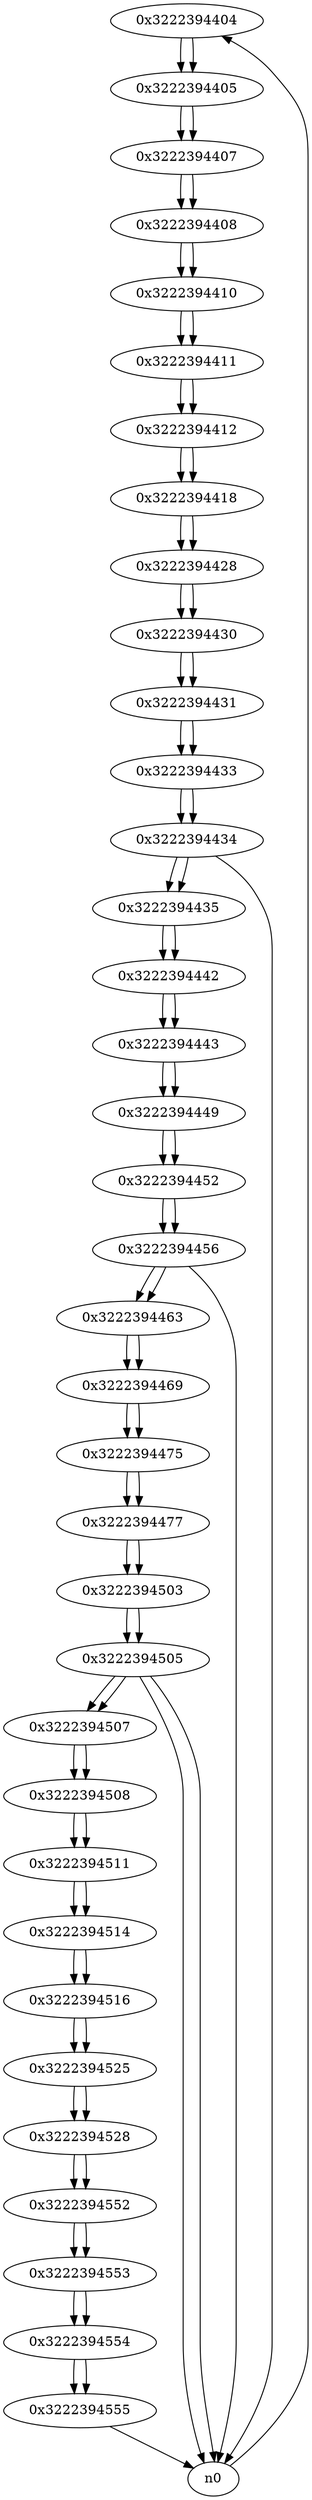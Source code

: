 digraph G{
/* nodes */
  n1 [label="0x3222394404"]
  n2 [label="0x3222394405"]
  n3 [label="0x3222394407"]
  n4 [label="0x3222394408"]
  n5 [label="0x3222394410"]
  n6 [label="0x3222394411"]
  n7 [label="0x3222394412"]
  n8 [label="0x3222394418"]
  n9 [label="0x3222394428"]
  n10 [label="0x3222394430"]
  n11 [label="0x3222394431"]
  n12 [label="0x3222394433"]
  n13 [label="0x3222394434"]
  n14 [label="0x3222394435"]
  n15 [label="0x3222394442"]
  n16 [label="0x3222394443"]
  n17 [label="0x3222394449"]
  n18 [label="0x3222394452"]
  n19 [label="0x3222394456"]
  n20 [label="0x3222394463"]
  n21 [label="0x3222394469"]
  n22 [label="0x3222394475"]
  n23 [label="0x3222394477"]
  n24 [label="0x3222394503"]
  n25 [label="0x3222394505"]
  n26 [label="0x3222394507"]
  n27 [label="0x3222394508"]
  n28 [label="0x3222394511"]
  n29 [label="0x3222394514"]
  n30 [label="0x3222394516"]
  n31 [label="0x3222394525"]
  n32 [label="0x3222394528"]
  n33 [label="0x3222394552"]
  n34 [label="0x3222394553"]
  n35 [label="0x3222394554"]
  n36 [label="0x3222394555"]
/* edges */
n1 -> n2;
n0 -> n1;
n2 -> n3;
n1 -> n2;
n3 -> n4;
n2 -> n3;
n4 -> n5;
n3 -> n4;
n5 -> n6;
n4 -> n5;
n6 -> n7;
n5 -> n6;
n7 -> n8;
n6 -> n7;
n8 -> n9;
n7 -> n8;
n9 -> n10;
n8 -> n9;
n10 -> n11;
n9 -> n10;
n11 -> n12;
n10 -> n11;
n12 -> n13;
n11 -> n12;
n13 -> n14;
n13 -> n0;
n12 -> n13;
n14 -> n15;
n13 -> n14;
n15 -> n16;
n14 -> n15;
n16 -> n17;
n15 -> n16;
n17 -> n18;
n16 -> n17;
n18 -> n19;
n17 -> n18;
n19 -> n20;
n19 -> n0;
n18 -> n19;
n20 -> n21;
n19 -> n20;
n21 -> n22;
n20 -> n21;
n22 -> n23;
n21 -> n22;
n23 -> n24;
n22 -> n23;
n24 -> n25;
n23 -> n24;
n25 -> n26;
n25 -> n0;
n25 -> n0;
n24 -> n25;
n26 -> n27;
n25 -> n26;
n27 -> n28;
n26 -> n27;
n28 -> n29;
n27 -> n28;
n29 -> n30;
n28 -> n29;
n30 -> n31;
n29 -> n30;
n31 -> n32;
n30 -> n31;
n32 -> n33;
n31 -> n32;
n33 -> n34;
n32 -> n33;
n34 -> n35;
n33 -> n34;
n35 -> n36;
n34 -> n35;
n36 -> n0;
n35 -> n36;
}
